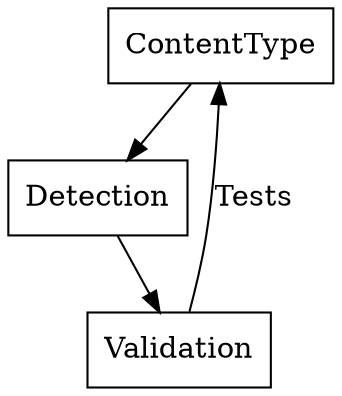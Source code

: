 digraph TestGraph {
  node [shape=box];
  A [label="ContentType"];
  B [label="Detection"];
  C [label="Validation"];
  
  A -> B;
  B -> C;
  C -> A [label="Tests"];
}
